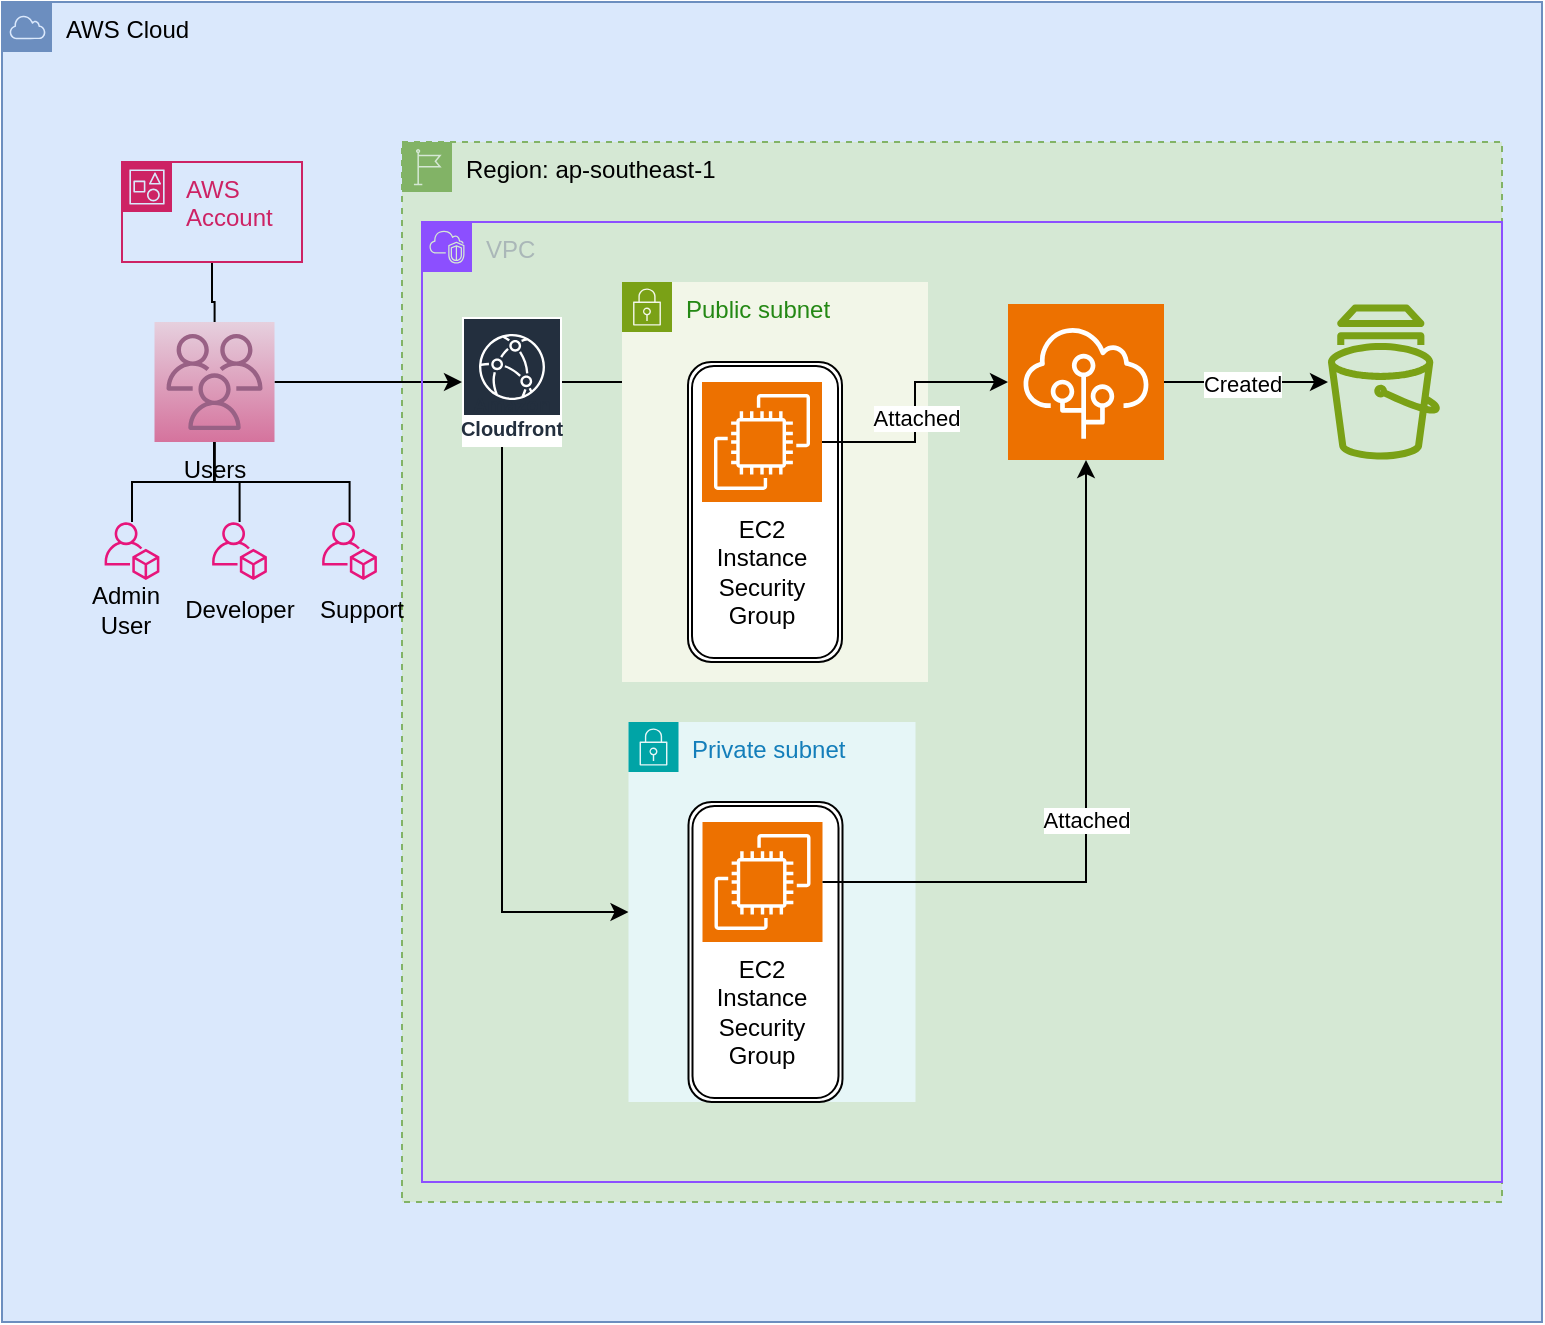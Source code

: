 <mxfile version="26.0.16" pages="3">
  <diagram id="E339DQAJ5kTuI9TEeR54" name="sampler v3">
    <mxGraphModel dx="341" dy="127" grid="1" gridSize="10" guides="1" tooltips="1" connect="1" arrows="1" fold="1" page="1" pageScale="1" pageWidth="850" pageHeight="1100" math="0" shadow="0">
      <root>
        <mxCell id="0" />
        <mxCell id="1" parent="0" />
        <mxCell id="jfjeC_XJrHExVvDUodB2-1" value="AWS Cloud" style="sketch=0;outlineConnect=0;html=1;whiteSpace=wrap;fontSize=12;fontStyle=0;shape=mxgraph.aws4.group;grIcon=mxgraph.aws4.group_aws_cloud;verticalAlign=top;align=left;spacingLeft=30;dashed=0;fillColor=#dae8fc;strokeColor=#6c8ebf;" parent="1" vertex="1">
          <mxGeometry x="60" y="40" width="770" height="660" as="geometry" />
        </mxCell>
        <mxCell id="jfjeC_XJrHExVvDUodB2-19" style="edgeStyle=orthogonalEdgeStyle;rounded=0;orthogonalLoop=1;jettySize=auto;html=1;endArrow=none;startFill=0;" parent="1" source="jfjeC_XJrHExVvDUodB2-2" target="jfjeC_XJrHExVvDUodB2-17" edge="1">
          <mxGeometry relative="1" as="geometry" />
        </mxCell>
        <mxCell id="jfjeC_XJrHExVvDUodB2-2" value="AWS Account" style="points=[[0,0],[0.25,0],[0.5,0],[0.75,0],[1,0],[1,0.25],[1,0.5],[1,0.75],[1,1],[0.75,1],[0.5,1],[0.25,1],[0,1],[0,0.75],[0,0.5],[0,0.25]];outlineConnect=0;gradientColor=none;html=1;whiteSpace=wrap;fontSize=12;fontStyle=0;container=1;pointerEvents=0;collapsible=0;recursiveResize=0;shape=mxgraph.aws4.group;grIcon=mxgraph.aws4.group_account;strokeColor=#CD2264;fillColor=none;verticalAlign=top;align=left;spacingLeft=30;fontColor=#CD2264;dashed=0;" parent="1" vertex="1">
          <mxGeometry x="120" y="120" width="90" height="50" as="geometry" />
        </mxCell>
        <mxCell id="jfjeC_XJrHExVvDUodB2-3" value="" style="sketch=0;outlineConnect=0;fontColor=#232F3E;gradientColor=none;fillColor=#E7157B;strokeColor=none;dashed=0;verticalLabelPosition=bottom;verticalAlign=top;align=center;html=1;fontSize=12;fontStyle=0;aspect=fixed;pointerEvents=1;shape=mxgraph.aws4.organizations_account;movable=1;resizable=1;rotatable=1;deletable=1;editable=1;locked=0;connectable=1;" parent="1" vertex="1">
          <mxGeometry x="111.24" y="300" width="27.51" height="29" as="geometry" />
        </mxCell>
        <mxCell id="jfjeC_XJrHExVvDUodB2-23" style="edgeStyle=orthogonalEdgeStyle;rounded=0;orthogonalLoop=1;jettySize=auto;html=1;endArrow=none;startFill=0;" parent="1" source="jfjeC_XJrHExVvDUodB2-14" target="jfjeC_XJrHExVvDUodB2-17" edge="1">
          <mxGeometry relative="1" as="geometry" />
        </mxCell>
        <mxCell id="jfjeC_XJrHExVvDUodB2-14" value="" style="sketch=0;outlineConnect=0;fontColor=#232F3E;gradientColor=none;fillColor=#E7157B;strokeColor=none;dashed=0;verticalLabelPosition=bottom;verticalAlign=top;align=center;html=1;fontSize=12;fontStyle=0;aspect=fixed;pointerEvents=1;shape=mxgraph.aws4.organizations_account;movable=1;resizable=1;rotatable=1;deletable=1;editable=1;locked=0;connectable=1;" parent="1" vertex="1">
          <mxGeometry x="165" y="300" width="27.51" height="29" as="geometry" />
        </mxCell>
        <mxCell id="jfjeC_XJrHExVvDUodB2-24" style="edgeStyle=orthogonalEdgeStyle;rounded=0;orthogonalLoop=1;jettySize=auto;html=1;endArrow=none;startFill=0;" parent="1" source="jfjeC_XJrHExVvDUodB2-15" target="jfjeC_XJrHExVvDUodB2-17" edge="1">
          <mxGeometry relative="1" as="geometry">
            <Array as="points">
              <mxPoint x="234" y="280" />
              <mxPoint x="166" y="280" />
            </Array>
          </mxGeometry>
        </mxCell>
        <mxCell id="jfjeC_XJrHExVvDUodB2-15" value="" style="sketch=0;outlineConnect=0;fontColor=#232F3E;gradientColor=none;fillColor=#E7157B;strokeColor=none;dashed=0;verticalLabelPosition=bottom;verticalAlign=top;align=center;html=1;fontSize=12;fontStyle=0;aspect=fixed;pointerEvents=1;shape=mxgraph.aws4.organizations_account;movable=1;resizable=1;rotatable=1;deletable=1;editable=1;locked=0;connectable=1;" parent="1" vertex="1">
          <mxGeometry x="220" y="300" width="27.51" height="29" as="geometry" />
        </mxCell>
        <mxCell id="3nYx03aDLwxbxdVLtdMC-10" value="Region:&amp;nbsp;ap-southeast-1" style="sketch=0;outlineConnect=0;html=1;whiteSpace=wrap;fontSize=12;fontStyle=0;shape=mxgraph.aws4.group;grIcon=mxgraph.aws4.group_region;strokeColor=#82b366;fillColor=#d5e8d4;verticalAlign=top;align=left;spacingLeft=30;dashed=1;" parent="1" vertex="1">
          <mxGeometry x="260" y="110" width="550" height="530" as="geometry" />
        </mxCell>
        <mxCell id="T5NTqcIiXpAgQYmRjw6J-5" value="&lt;div&gt;&lt;br&gt;&lt;/div&gt;" style="edgeStyle=orthogonalEdgeStyle;rounded=0;orthogonalLoop=1;jettySize=auto;html=1;" parent="1" source="jfjeC_XJrHExVvDUodB2-17" target="3nYx03aDLwxbxdVLtdMC-1" edge="1">
          <mxGeometry relative="1" as="geometry">
            <mxPoint x="347" y="230.0" as="targetPoint" />
          </mxGeometry>
        </mxCell>
        <mxCell id="jfjeC_XJrHExVvDUodB2-17" value="Users" style="sketch=0;outlineConnect=0;dashed=0;verticalLabelPosition=bottom;verticalAlign=top;align=center;html=1;fontSize=12;fontStyle=0;aspect=fixed;shape=mxgraph.aws4.resourceIcon;resIcon=mxgraph.aws4.users;fillColor=#e6d0de;strokeColor=#996185;gradientColor=#d5739d;" parent="1" vertex="1">
          <mxGeometry x="136.25" y="200" width="60" height="60" as="geometry" />
        </mxCell>
        <mxCell id="jfjeC_XJrHExVvDUodB2-20" style="edgeStyle=orthogonalEdgeStyle;rounded=0;orthogonalLoop=1;jettySize=auto;html=1;endArrow=none;startFill=0;" parent="1" source="jfjeC_XJrHExVvDUodB2-17" target="jfjeC_XJrHExVvDUodB2-3" edge="1">
          <mxGeometry relative="1" as="geometry">
            <mxPoint x="175" y="180" as="sourcePoint" />
            <mxPoint x="176" y="210" as="targetPoint" />
          </mxGeometry>
        </mxCell>
        <mxCell id="jfjeC_XJrHExVvDUodB2-25" value="Admin User" style="text;html=1;align=center;verticalAlign=middle;whiteSpace=wrap;rounded=0;" parent="1" vertex="1">
          <mxGeometry x="92.49" y="329" width="60" height="30" as="geometry" />
        </mxCell>
        <mxCell id="jfjeC_XJrHExVvDUodB2-26" value="Developer" style="text;html=1;align=center;verticalAlign=middle;whiteSpace=wrap;rounded=0;" parent="1" vertex="1">
          <mxGeometry x="148.76" y="329" width="60" height="30" as="geometry" />
        </mxCell>
        <mxCell id="jfjeC_XJrHExVvDUodB2-27" value="Support" style="text;html=1;align=center;verticalAlign=middle;whiteSpace=wrap;rounded=0;" parent="1" vertex="1">
          <mxGeometry x="210" y="329" width="60" height="30" as="geometry" />
        </mxCell>
        <mxCell id="3nYx03aDLwxbxdVLtdMC-9" style="edgeStyle=orthogonalEdgeStyle;rounded=0;orthogonalLoop=1;jettySize=auto;html=1;" parent="1" source="3nYx03aDLwxbxdVLtdMC-1" edge="1">
          <mxGeometry relative="1" as="geometry">
            <mxPoint x="380" y="230" as="targetPoint" />
          </mxGeometry>
        </mxCell>
        <mxCell id="tgu0qqnl5eAf6Ne1vrFx-19" style="edgeStyle=orthogonalEdgeStyle;rounded=0;orthogonalLoop=1;jettySize=auto;html=1;" edge="1" parent="1" source="3nYx03aDLwxbxdVLtdMC-1" target="tgu0qqnl5eAf6Ne1vrFx-16">
          <mxGeometry relative="1" as="geometry">
            <Array as="points">
              <mxPoint x="310" y="495" />
            </Array>
          </mxGeometry>
        </mxCell>
        <mxCell id="3nYx03aDLwxbxdVLtdMC-1" value="Amazon Cloudfront" style="sketch=0;outlineConnect=0;fontColor=#232F3E;gradientColor=none;strokeColor=#ffffff;fillColor=#232F3E;dashed=0;verticalLabelPosition=middle;verticalAlign=bottom;align=center;html=1;whiteSpace=wrap;fontSize=10;fontStyle=1;spacing=3;shape=mxgraph.aws4.productIcon;prIcon=mxgraph.aws4.cloudfront;" parent="1" vertex="1">
          <mxGeometry x="290" y="197.5" width="50" height="65" as="geometry" />
        </mxCell>
        <mxCell id="3nYx03aDLwxbxdVLtdMC-5" style="edgeStyle=orthogonalEdgeStyle;rounded=0;orthogonalLoop=1;jettySize=auto;html=1;" parent="1" source="3nYx03aDLwxbxdVLtdMC-7" target="3nYx03aDLwxbxdVLtdMC-8" edge="1">
          <mxGeometry relative="1" as="geometry" />
        </mxCell>
        <mxCell id="3nYx03aDLwxbxdVLtdMC-6" value="Created" style="edgeLabel;html=1;align=center;verticalAlign=middle;resizable=0;points=[];" parent="3nYx03aDLwxbxdVLtdMC-5" vertex="1" connectable="0">
          <mxGeometry x="-0.057" y="-1" relative="1" as="geometry">
            <mxPoint as="offset" />
          </mxGeometry>
        </mxCell>
        <mxCell id="3nYx03aDLwxbxdVLtdMC-7" value="" style="sketch=0;points=[[0,0,0],[0.25,0,0],[0.5,0,0],[0.75,0,0],[1,0,0],[0,1,0],[0.25,1,0],[0.5,1,0],[0.75,1,0],[1,1,0],[0,0.25,0],[0,0.5,0],[0,0.75,0],[1,0.25,0],[1,0.5,0],[1,0.75,0]];outlineConnect=0;fontColor=#232F3E;fillColor=#ED7100;strokeColor=#ffffff;dashed=0;verticalLabelPosition=bottom;verticalAlign=top;align=center;html=1;fontSize=12;fontStyle=0;aspect=fixed;shape=mxgraph.aws4.resourceIcon;resIcon=mxgraph.aws4.elastic_beanstalk;" parent="1" vertex="1">
          <mxGeometry x="563" y="191" width="78" height="78" as="geometry" />
        </mxCell>
        <mxCell id="3nYx03aDLwxbxdVLtdMC-8" value="" style="sketch=0;outlineConnect=0;fontColor=#232F3E;gradientColor=none;fillColor=#7AA116;strokeColor=none;dashed=0;verticalLabelPosition=bottom;verticalAlign=top;align=center;html=1;fontSize=12;fontStyle=0;aspect=fixed;pointerEvents=1;shape=mxgraph.aws4.snapshot;" parent="1" vertex="1">
          <mxGeometry x="723" y="191" width="56" height="78" as="geometry" />
        </mxCell>
        <mxCell id="tgu0qqnl5eAf6Ne1vrFx-3" value="VPC" style="points=[[0,0],[0.25,0],[0.5,0],[0.75,0],[1,0],[1,0.25],[1,0.5],[1,0.75],[1,1],[0.75,1],[0.5,1],[0.25,1],[0,1],[0,0.75],[0,0.5],[0,0.25]];outlineConnect=0;gradientColor=none;html=1;whiteSpace=wrap;fontSize=12;fontStyle=0;container=1;pointerEvents=0;collapsible=0;recursiveResize=0;shape=mxgraph.aws4.group;grIcon=mxgraph.aws4.group_vpc2;strokeColor=#8C4FFF;fillColor=none;verticalAlign=top;align=left;spacingLeft=30;fontColor=#AAB7B8;dashed=0;" vertex="1" parent="1">
          <mxGeometry x="270" y="150" width="540" height="480" as="geometry" />
        </mxCell>
        <mxCell id="tgu0qqnl5eAf6Ne1vrFx-4" value="Public subnet" style="points=[[0,0],[0.25,0],[0.5,0],[0.75,0],[1,0],[1,0.25],[1,0.5],[1,0.75],[1,1],[0.75,1],[0.5,1],[0.25,1],[0,1],[0,0.75],[0,0.5],[0,0.25]];outlineConnect=0;gradientColor=none;html=1;whiteSpace=wrap;fontSize=12;fontStyle=0;container=1;pointerEvents=0;collapsible=0;recursiveResize=0;shape=mxgraph.aws4.group;grIcon=mxgraph.aws4.group_security_group;grStroke=0;strokeColor=#7AA116;fillColor=#F2F6E8;verticalAlign=top;align=left;spacingLeft=30;fontColor=#248814;dashed=0;" vertex="1" parent="tgu0qqnl5eAf6Ne1vrFx-3">
          <mxGeometry x="100" y="30" width="153" height="200" as="geometry" />
        </mxCell>
        <mxCell id="tgu0qqnl5eAf6Ne1vrFx-10" value="" style="shape=ext;double=1;rounded=1;whiteSpace=wrap;html=1;strokeColor=light-dark(#000000,#FF0200);" vertex="1" parent="tgu0qqnl5eAf6Ne1vrFx-4">
          <mxGeometry x="33" y="40" width="77" height="150" as="geometry" />
        </mxCell>
        <mxCell id="tgu0qqnl5eAf6Ne1vrFx-9" value="EC2 Instance Security Group" style="text;html=1;align=center;verticalAlign=middle;whiteSpace=wrap;rounded=0;" vertex="1" parent="tgu0qqnl5eAf6Ne1vrFx-4">
          <mxGeometry x="40" y="130" width="60" height="30" as="geometry" />
        </mxCell>
        <mxCell id="tgu0qqnl5eAf6Ne1vrFx-8" value="" style="sketch=0;points=[[0,0,0],[0.25,0,0],[0.5,0,0],[0.75,0,0],[1,0,0],[0,1,0],[0.25,1,0],[0.5,1,0],[0.75,1,0],[1,1,0],[0,0.25,0],[0,0.5,0],[0,0.75,0],[1,0.25,0],[1,0.5,0],[1,0.75,0]];outlineConnect=0;fontColor=#232F3E;fillColor=#ED7100;strokeColor=#ffffff;dashed=0;verticalLabelPosition=bottom;verticalAlign=top;align=center;html=1;fontSize=12;fontStyle=0;aspect=fixed;shape=mxgraph.aws4.resourceIcon;resIcon=mxgraph.aws4.ec2;" vertex="1" parent="tgu0qqnl5eAf6Ne1vrFx-4">
          <mxGeometry x="40" y="50" width="60" height="60" as="geometry" />
        </mxCell>
        <mxCell id="3nYx03aDLwxbxdVLtdMC-2" style="edgeStyle=orthogonalEdgeStyle;rounded=0;orthogonalLoop=1;jettySize=auto;html=1;exitX=1;exitY=0.5;exitDx=0;exitDy=0;exitPerimeter=0;" parent="1" source="tgu0qqnl5eAf6Ne1vrFx-8" target="3nYx03aDLwxbxdVLtdMC-7" edge="1">
          <mxGeometry relative="1" as="geometry">
            <mxPoint x="458" y="230" as="sourcePoint" />
          </mxGeometry>
        </mxCell>
        <mxCell id="3nYx03aDLwxbxdVLtdMC-3" value="Attached" style="edgeLabel;html=1;align=center;verticalAlign=middle;resizable=0;points=[];" parent="3nYx03aDLwxbxdVLtdMC-2" vertex="1" connectable="0">
          <mxGeometry x="-0.045" relative="1" as="geometry">
            <mxPoint as="offset" />
          </mxGeometry>
        </mxCell>
        <mxCell id="tgu0qqnl5eAf6Ne1vrFx-16" value="Private subnet" style="points=[[0,0],[0.25,0],[0.5,0],[0.75,0],[1,0],[1,0.25],[1,0.5],[1,0.75],[1,1],[0.75,1],[0.5,1],[0.25,1],[0,1],[0,0.75],[0,0.5],[0,0.25]];outlineConnect=0;gradientColor=none;html=1;whiteSpace=wrap;fontSize=12;fontStyle=0;container=1;pointerEvents=0;collapsible=0;recursiveResize=0;shape=mxgraph.aws4.group;grIcon=mxgraph.aws4.group_security_group;grStroke=0;strokeColor=#00A4A6;fillColor=#E6F6F7;verticalAlign=top;align=left;spacingLeft=30;fontColor=#147EBA;dashed=0;" vertex="1" parent="1">
          <mxGeometry x="373.25" y="400" width="143.5" height="190" as="geometry" />
        </mxCell>
        <mxCell id="tgu0qqnl5eAf6Ne1vrFx-12" value="" style="shape=ext;double=1;rounded=1;whiteSpace=wrap;html=1;strokeColor=light-dark(#000000,#FF0200);" vertex="1" parent="tgu0qqnl5eAf6Ne1vrFx-16">
          <mxGeometry x="30" y="40" width="77" height="150" as="geometry" />
        </mxCell>
        <mxCell id="tgu0qqnl5eAf6Ne1vrFx-13" value="EC2 Instance Security Group" style="text;html=1;align=center;verticalAlign=middle;whiteSpace=wrap;rounded=0;" vertex="1" parent="tgu0qqnl5eAf6Ne1vrFx-16">
          <mxGeometry x="37" y="130" width="60" height="30" as="geometry" />
        </mxCell>
        <mxCell id="tgu0qqnl5eAf6Ne1vrFx-14" value="" style="sketch=0;points=[[0,0,0],[0.25,0,0],[0.5,0,0],[0.75,0,0],[1,0,0],[0,1,0],[0.25,1,0],[0.5,1,0],[0.75,1,0],[1,1,0],[0,0.25,0],[0,0.5,0],[0,0.75,0],[1,0.25,0],[1,0.5,0],[1,0.75,0]];outlineConnect=0;fontColor=#232F3E;fillColor=#ED7100;strokeColor=#ffffff;dashed=0;verticalLabelPosition=bottom;verticalAlign=top;align=center;html=1;fontSize=12;fontStyle=0;aspect=fixed;shape=mxgraph.aws4.resourceIcon;resIcon=mxgraph.aws4.ec2;" vertex="1" parent="tgu0qqnl5eAf6Ne1vrFx-16">
          <mxGeometry x="37" y="50" width="60" height="60" as="geometry" />
        </mxCell>
        <mxCell id="tgu0qqnl5eAf6Ne1vrFx-17" style="edgeStyle=orthogonalEdgeStyle;rounded=0;orthogonalLoop=1;jettySize=auto;html=1;" edge="1" parent="1" source="tgu0qqnl5eAf6Ne1vrFx-14" target="3nYx03aDLwxbxdVLtdMC-7">
          <mxGeometry relative="1" as="geometry">
            <mxPoint x="480" y="270" as="sourcePoint" />
            <mxPoint x="573" y="240" as="targetPoint" />
          </mxGeometry>
        </mxCell>
        <mxCell id="tgu0qqnl5eAf6Ne1vrFx-18" value="Attached" style="edgeLabel;html=1;align=center;verticalAlign=middle;resizable=0;points=[];" vertex="1" connectable="0" parent="tgu0qqnl5eAf6Ne1vrFx-17">
          <mxGeometry x="-0.045" relative="1" as="geometry">
            <mxPoint as="offset" />
          </mxGeometry>
        </mxCell>
      </root>
    </mxGraphModel>
  </diagram>
  <diagram name="v1" id="xpe27I78BW6T5LH5pNLx">
    <mxGraphModel dx="2153" dy="780" grid="1" gridSize="10" guides="1" tooltips="1" connect="1" arrows="1" fold="1" page="1" pageScale="1" pageWidth="850" pageHeight="1100" math="0" shadow="0">
      <root>
        <mxCell id="0" />
        <mxCell id="1" parent="0" />
        <mxCell id="c6FaymkkDzmxYYNCoGBe-19" style="edgeStyle=orthogonalEdgeStyle;rounded=0;orthogonalLoop=1;jettySize=auto;html=1;" parent="1" source="c6FaymkkDzmxYYNCoGBe-1" target="c6FaymkkDzmxYYNCoGBe-3" edge="1">
          <mxGeometry relative="1" as="geometry" />
        </mxCell>
        <mxCell id="W9lNjf555CTs6uJydB0y-2" style="edgeStyle=orthogonalEdgeStyle;rounded=0;orthogonalLoop=1;jettySize=auto;html=1;dashed=1;dashPattern=1 1;endArrow=none;startFill=0;" parent="1" source="c6FaymkkDzmxYYNCoGBe-1" target="W9lNjf555CTs6uJydB0y-1" edge="1">
          <mxGeometry relative="1" as="geometry" />
        </mxCell>
        <mxCell id="c6FaymkkDzmxYYNCoGBe-1" value="" style="sketch=0;points=[[0,0,0],[0.25,0,0],[0.5,0,0],[0.75,0,0],[1,0,0],[0,1,0],[0.25,1,0],[0.5,1,0],[0.75,1,0],[1,1,0],[0,0.25,0],[0,0.5,0],[0,0.75,0],[1,0.25,0],[1,0.5,0],[1,0.75,0]];outlineConnect=0;fontColor=#232F3E;fillColor=#7AA116;strokeColor=#ffffff;dashed=0;verticalLabelPosition=bottom;verticalAlign=top;align=center;html=1;fontSize=12;fontStyle=0;aspect=fixed;shape=mxgraph.aws4.resourceIcon;resIcon=mxgraph.aws4.s3;" parent="1" vertex="1">
          <mxGeometry x="293.25" y="514.75" width="78" height="78" as="geometry" />
        </mxCell>
        <mxCell id="c6FaymkkDzmxYYNCoGBe-12" style="edgeStyle=orthogonalEdgeStyle;rounded=0;orthogonalLoop=1;jettySize=auto;html=1;" parent="1" source="c6FaymkkDzmxYYNCoGBe-2" target="c6FaymkkDzmxYYNCoGBe-3" edge="1">
          <mxGeometry relative="1" as="geometry" />
        </mxCell>
        <mxCell id="c6FaymkkDzmxYYNCoGBe-17" style="edgeStyle=orthogonalEdgeStyle;rounded=0;orthogonalLoop=1;jettySize=auto;html=1;" parent="1" source="c6FaymkkDzmxYYNCoGBe-2" target="c6FaymkkDzmxYYNCoGBe-5" edge="1">
          <mxGeometry relative="1" as="geometry">
            <Array as="points">
              <mxPoint x="756" y="341" />
            </Array>
          </mxGeometry>
        </mxCell>
        <mxCell id="c6FaymkkDzmxYYNCoGBe-18" value="Fetch Data from RDS" style="edgeLabel;html=1;align=center;verticalAlign=middle;resizable=0;points=[];" parent="c6FaymkkDzmxYYNCoGBe-17" vertex="1" connectable="0">
          <mxGeometry x="-0.366" y="3" relative="1" as="geometry">
            <mxPoint x="30" y="82" as="offset" />
          </mxGeometry>
        </mxCell>
        <mxCell id="c6FaymkkDzmxYYNCoGBe-2" value="" style="outlineConnect=0;dashed=0;verticalLabelPosition=bottom;verticalAlign=top;align=center;html=1;shape=mxgraph.aws3.ec2;fillColor=#F58534;gradientColor=none;" parent="1" vertex="1">
          <mxGeometry x="546.25" y="294.75" width="76.5" height="93" as="geometry" />
        </mxCell>
        <mxCell id="c6FaymkkDzmxYYNCoGBe-13" style="edgeStyle=orthogonalEdgeStyle;rounded=0;orthogonalLoop=1;jettySize=auto;html=1;" parent="1" source="c6FaymkkDzmxYYNCoGBe-2" target="c6FaymkkDzmxYYNCoGBe-1" edge="1">
          <mxGeometry relative="1" as="geometry">
            <Array as="points">
              <mxPoint x="570" y="553.75" />
            </Array>
          </mxGeometry>
        </mxCell>
        <mxCell id="c6FaymkkDzmxYYNCoGBe-15" value="Fetch Data from S3" style="edgeLabel;html=1;align=center;verticalAlign=middle;resizable=0;points=[];" parent="c6FaymkkDzmxYYNCoGBe-13" vertex="1" connectable="0">
          <mxGeometry x="-0.133" y="2" relative="1" as="geometry">
            <mxPoint y="-86" as="offset" />
          </mxGeometry>
        </mxCell>
        <mxCell id="c6FaymkkDzmxYYNCoGBe-26" style="edgeStyle=orthogonalEdgeStyle;rounded=0;orthogonalLoop=1;jettySize=auto;html=1;" parent="1" source="c6FaymkkDzmxYYNCoGBe-3" target="c6FaymkkDzmxYYNCoGBe-23" edge="1">
          <mxGeometry relative="1" as="geometry" />
        </mxCell>
        <mxCell id="c6FaymkkDzmxYYNCoGBe-3" value="" style="outlineConnect=0;dashed=0;verticalLabelPosition=bottom;verticalAlign=top;align=center;html=1;shape=mxgraph.aws3.cloudfront;fillColor=#F58536;gradientColor=none;" parent="1" vertex="1">
          <mxGeometry x="294" y="294.75" width="76.5" height="93" as="geometry" />
        </mxCell>
        <mxCell id="c6FaymkkDzmxYYNCoGBe-5" value="" style="outlineConnect=0;dashed=0;verticalLabelPosition=bottom;verticalAlign=top;align=center;html=1;shape=mxgraph.aws3.rds;fillColor=#2E73B8;gradientColor=none;" parent="1" vertex="1">
          <mxGeometry x="720" y="511.75" width="72" height="81" as="geometry" />
        </mxCell>
        <mxCell id="c6FaymkkDzmxYYNCoGBe-9" style="edgeStyle=orthogonalEdgeStyle;rounded=0;orthogonalLoop=1;jettySize=auto;html=1;" parent="1" source="c6FaymkkDzmxYYNCoGBe-8" target="c6FaymkkDzmxYYNCoGBe-23" edge="1">
          <mxGeometry relative="1" as="geometry">
            <mxPoint x="-270" y="109" as="targetPoint" />
          </mxGeometry>
        </mxCell>
        <mxCell id="c6FaymkkDzmxYYNCoGBe-8" value="" style="sketch=0;outlineConnect=0;fontColor=#232F3E;gradientColor=none;fillColor=#232F3D;strokeColor=none;dashed=0;verticalLabelPosition=bottom;verticalAlign=top;align=center;html=1;fontSize=12;fontStyle=0;aspect=fixed;pointerEvents=1;shape=mxgraph.aws4.users;" parent="1" vertex="1">
          <mxGeometry x="-340" y="111" width="78" height="78" as="geometry" />
        </mxCell>
        <mxCell id="c6FaymkkDzmxYYNCoGBe-24" style="edgeStyle=orthogonalEdgeStyle;rounded=0;orthogonalLoop=1;jettySize=auto;html=1;" parent="1" source="c6FaymkkDzmxYYNCoGBe-23" target="c6FaymkkDzmxYYNCoGBe-2" edge="1">
          <mxGeometry relative="1" as="geometry">
            <mxPoint x="70.0" y="174.827" as="sourcePoint" />
            <mxPoint x="300" y="150.111" as="targetPoint" />
          </mxGeometry>
        </mxCell>
        <mxCell id="c6FaymkkDzmxYYNCoGBe-23" value="" style="image;aspect=fixed;perimeter=ellipsePerimeter;html=1;align=center;shadow=0;dashed=0;fontColor=#4277BB;labelBackgroundColor=default;fontSize=12;spacingTop=3;image=img/lib/ibm/users/browser.svg;" parent="1" vertex="1">
          <mxGeometry x="-110" y="60" width="180" height="180" as="geometry" />
        </mxCell>
        <mxCell id="c6FaymkkDzmxYYNCoGBe-29" style="edgeStyle=orthogonalEdgeStyle;rounded=0;orthogonalLoop=1;jettySize=auto;html=1;" parent="1" source="c6FaymkkDzmxYYNCoGBe-28" target="c6FaymkkDzmxYYNCoGBe-1" edge="1">
          <mxGeometry relative="1" as="geometry" />
        </mxCell>
        <mxCell id="c6FaymkkDzmxYYNCoGBe-28" value="" style="points=[];aspect=fixed;html=1;align=center;shadow=0;dashed=0;fillColor=#FF6A00;strokeColor=none;shape=mxgraph.alibaba_cloud.dbs_database_backup;" parent="1" vertex="1">
          <mxGeometry x="278.73" y="700" width="107.04" height="100" as="geometry" />
        </mxCell>
        <mxCell id="oeYRw5XU4TpE4Uy6NgoU-7" value="Cloudfront" style="text;html=1;align=center;verticalAlign=middle;resizable=0;points=[];autosize=1;strokeColor=none;fillColor=none;" parent="1" vertex="1">
          <mxGeometry x="290" y="258" width="80" height="30" as="geometry" />
        </mxCell>
        <mxCell id="oeYRw5XU4TpE4Uy6NgoU-9" value="EC2" style="text;html=1;align=center;verticalAlign=middle;resizable=0;points=[];autosize=1;strokeColor=none;fillColor=none;" parent="1" vertex="1">
          <mxGeometry x="585" y="258" width="50" height="30" as="geometry" />
        </mxCell>
        <mxCell id="oeYRw5XU4TpE4Uy6NgoU-10" value="AWS S3" style="text;html=1;align=center;verticalAlign=middle;resizable=0;points=[];autosize=1;strokeColor=none;fillColor=none;" parent="1" vertex="1">
          <mxGeometry x="325" y="588" width="70" height="30" as="geometry" />
        </mxCell>
        <mxCell id="oeYRw5XU4TpE4Uy6NgoU-11" value="DBS Database Backup" style="text;html=1;align=center;verticalAlign=middle;resizable=0;points=[];autosize=1;strokeColor=none;fillColor=none;" parent="1" vertex="1">
          <mxGeometry x="385.77" y="720" width="150" height="30" as="geometry" />
        </mxCell>
        <mxCell id="oeYRw5XU4TpE4Uy6NgoU-12" value="RDS" style="text;html=1;align=center;verticalAlign=middle;resizable=0;points=[];autosize=1;strokeColor=none;fillColor=none;" parent="1" vertex="1">
          <mxGeometry x="715" y="588" width="50" height="30" as="geometry" />
        </mxCell>
        <mxCell id="W9lNjf555CTs6uJydB0y-1" value="&lt;div&gt;Product Images 75GB&lt;span style=&quot;white-space:pre&quot;&gt;&#x9;&lt;/span&gt;&lt;br&gt;&lt;span style=&quot;background-color: transparent; color: light-dark(rgb(0, 0, 0), rgb(255, 255, 255));&quot;&gt;System Files &lt;/span&gt;&lt;span style=&quot;background-color: transparent; color: light-dark(rgb(0, 0, 0), rgb(255, 255, 255));&quot;&gt;10GB&lt;/span&gt;&lt;span style=&quot;background-color: transparent; color: light-dark(rgb(0, 0, 0), rgb(255, 255, 255)); white-space: pre;&quot;&gt;&#x9;&lt;/span&gt;&lt;/div&gt;&lt;div&gt;Customer Data 15GB&lt;/div&gt;" style="shape=note;whiteSpace=wrap;html=1;backgroundOutline=1;darkOpacity=0.05;" parent="1" vertex="1">
          <mxGeometry x="20" y="514.75" width="180" height="76.25" as="geometry" />
        </mxCell>
      </root>
    </mxGraphModel>
  </diagram>
  <diagram id="f5rmibWBp11kq-y7-Xri" name="Page-2">
    <mxGraphModel dx="2674" dy="1092" grid="1" gridSize="10" guides="1" tooltips="1" connect="1" arrows="1" fold="1" page="1" pageScale="1" pageWidth="850" pageHeight="1100" math="0" shadow="0">
      <root>
        <mxCell id="0" />
        <mxCell id="1" parent="0" />
        <mxCell id="Ltfv50r-_Mx9FWOf0oyQ-1" style="edgeStyle=orthogonalEdgeStyle;rounded=0;orthogonalLoop=1;jettySize=auto;html=1;" edge="1" parent="1" source="Ltfv50r-_Mx9FWOf0oyQ-3" target="Ltfv50r-_Mx9FWOf0oyQ-11">
          <mxGeometry relative="1" as="geometry" />
        </mxCell>
        <mxCell id="Ltfv50r-_Mx9FWOf0oyQ-2" style="edgeStyle=orthogonalEdgeStyle;rounded=0;orthogonalLoop=1;jettySize=auto;html=1;dashed=1;dashPattern=1 1;endArrow=none;startFill=0;" edge="1" parent="1" source="Ltfv50r-_Mx9FWOf0oyQ-3" target="Ltfv50r-_Mx9FWOf0oyQ-24">
          <mxGeometry relative="1" as="geometry" />
        </mxCell>
        <mxCell id="Ltfv50r-_Mx9FWOf0oyQ-3" value="" style="sketch=0;points=[[0,0,0],[0.25,0,0],[0.5,0,0],[0.75,0,0],[1,0,0],[0,1,0],[0.25,1,0],[0.5,1,0],[0.75,1,0],[1,1,0],[0,0.25,0],[0,0.5,0],[0,0.75,0],[1,0.25,0],[1,0.5,0],[1,0.75,0]];outlineConnect=0;fontColor=#232F3E;fillColor=#7AA116;strokeColor=#ffffff;dashed=0;verticalLabelPosition=bottom;verticalAlign=top;align=center;html=1;fontSize=12;fontStyle=0;aspect=fixed;shape=mxgraph.aws4.resourceIcon;resIcon=mxgraph.aws4.s3;" vertex="1" parent="1">
          <mxGeometry x="293.25" y="514.75" width="78" height="78" as="geometry" />
        </mxCell>
        <mxCell id="Ltfv50r-_Mx9FWOf0oyQ-4" style="edgeStyle=orthogonalEdgeStyle;rounded=0;orthogonalLoop=1;jettySize=auto;html=1;" edge="1" parent="1" source="Ltfv50r-_Mx9FWOf0oyQ-7" target="Ltfv50r-_Mx9FWOf0oyQ-11">
          <mxGeometry relative="1" as="geometry" />
        </mxCell>
        <mxCell id="Ltfv50r-_Mx9FWOf0oyQ-5" style="edgeStyle=orthogonalEdgeStyle;rounded=0;orthogonalLoop=1;jettySize=auto;html=1;" edge="1" parent="1" source="Ltfv50r-_Mx9FWOf0oyQ-7" target="Ltfv50r-_Mx9FWOf0oyQ-12">
          <mxGeometry relative="1" as="geometry">
            <Array as="points">
              <mxPoint x="756" y="341" />
            </Array>
          </mxGeometry>
        </mxCell>
        <mxCell id="Ltfv50r-_Mx9FWOf0oyQ-6" value="Fetch Data from RDS" style="edgeLabel;html=1;align=center;verticalAlign=middle;resizable=0;points=[];" vertex="1" connectable="0" parent="Ltfv50r-_Mx9FWOf0oyQ-5">
          <mxGeometry x="-0.366" y="3" relative="1" as="geometry">
            <mxPoint x="30" y="82" as="offset" />
          </mxGeometry>
        </mxCell>
        <mxCell id="Ltfv50r-_Mx9FWOf0oyQ-7" value="" style="outlineConnect=0;dashed=0;verticalLabelPosition=bottom;verticalAlign=top;align=center;html=1;shape=mxgraph.aws3.ec2;fillColor=#F58534;gradientColor=none;" vertex="1" parent="1">
          <mxGeometry x="546.25" y="294.75" width="76.5" height="93" as="geometry" />
        </mxCell>
        <mxCell id="Ltfv50r-_Mx9FWOf0oyQ-8" style="edgeStyle=orthogonalEdgeStyle;rounded=0;orthogonalLoop=1;jettySize=auto;html=1;" edge="1" parent="1" source="Ltfv50r-_Mx9FWOf0oyQ-7" target="Ltfv50r-_Mx9FWOf0oyQ-3">
          <mxGeometry relative="1" as="geometry">
            <Array as="points">
              <mxPoint x="570" y="553.75" />
            </Array>
          </mxGeometry>
        </mxCell>
        <mxCell id="Ltfv50r-_Mx9FWOf0oyQ-9" value="Fetch Data from S3" style="edgeLabel;html=1;align=center;verticalAlign=middle;resizable=0;points=[];" vertex="1" connectable="0" parent="Ltfv50r-_Mx9FWOf0oyQ-8">
          <mxGeometry x="-0.133" y="2" relative="1" as="geometry">
            <mxPoint y="-86" as="offset" />
          </mxGeometry>
        </mxCell>
        <mxCell id="Ltfv50r-_Mx9FWOf0oyQ-10" style="edgeStyle=orthogonalEdgeStyle;rounded=0;orthogonalLoop=1;jettySize=auto;html=1;" edge="1" parent="1" source="Ltfv50r-_Mx9FWOf0oyQ-11" target="Ltfv50r-_Mx9FWOf0oyQ-16">
          <mxGeometry relative="1" as="geometry" />
        </mxCell>
        <mxCell id="Ltfv50r-_Mx9FWOf0oyQ-11" value="" style="outlineConnect=0;dashed=0;verticalLabelPosition=bottom;verticalAlign=top;align=center;html=1;shape=mxgraph.aws3.cloudfront;fillColor=#F58536;gradientColor=none;" vertex="1" parent="1">
          <mxGeometry x="294" y="294.75" width="76.5" height="93" as="geometry" />
        </mxCell>
        <mxCell id="Ltfv50r-_Mx9FWOf0oyQ-12" value="" style="outlineConnect=0;dashed=0;verticalLabelPosition=bottom;verticalAlign=top;align=center;html=1;shape=mxgraph.aws3.rds;fillColor=#2E73B8;gradientColor=none;" vertex="1" parent="1">
          <mxGeometry x="880" y="507" width="72" height="81" as="geometry" />
        </mxCell>
        <mxCell id="Ltfv50r-_Mx9FWOf0oyQ-13" style="edgeStyle=orthogonalEdgeStyle;rounded=0;orthogonalLoop=1;jettySize=auto;html=1;" edge="1" parent="1" source="Ltfv50r-_Mx9FWOf0oyQ-14" target="Ltfv50r-_Mx9FWOf0oyQ-16">
          <mxGeometry relative="1" as="geometry">
            <mxPoint x="-270" y="109" as="targetPoint" />
          </mxGeometry>
        </mxCell>
        <mxCell id="Ltfv50r-_Mx9FWOf0oyQ-14" value="" style="sketch=0;outlineConnect=0;fontColor=#232F3E;gradientColor=none;fillColor=#232F3D;strokeColor=none;dashed=0;verticalLabelPosition=bottom;verticalAlign=top;align=center;html=1;fontSize=12;fontStyle=0;aspect=fixed;pointerEvents=1;shape=mxgraph.aws4.users;" vertex="1" parent="1">
          <mxGeometry x="-340" y="111" width="78" height="78" as="geometry" />
        </mxCell>
        <mxCell id="Ltfv50r-_Mx9FWOf0oyQ-15" style="edgeStyle=orthogonalEdgeStyle;rounded=0;orthogonalLoop=1;jettySize=auto;html=1;" edge="1" parent="1" source="Ltfv50r-_Mx9FWOf0oyQ-16" target="Ltfv50r-_Mx9FWOf0oyQ-7">
          <mxGeometry relative="1" as="geometry">
            <mxPoint x="70.0" y="174.827" as="sourcePoint" />
            <mxPoint x="300" y="150.111" as="targetPoint" />
          </mxGeometry>
        </mxCell>
        <mxCell id="Ltfv50r-_Mx9FWOf0oyQ-16" value="" style="image;aspect=fixed;perimeter=ellipsePerimeter;html=1;align=center;shadow=0;dashed=0;fontColor=#4277BB;labelBackgroundColor=default;fontSize=12;spacingTop=3;image=img/lib/ibm/users/browser.svg;" vertex="1" parent="1">
          <mxGeometry x="-110" y="60" width="180" height="180" as="geometry" />
        </mxCell>
        <mxCell id="Ltfv50r-_Mx9FWOf0oyQ-17" style="edgeStyle=orthogonalEdgeStyle;rounded=0;orthogonalLoop=1;jettySize=auto;html=1;" edge="1" parent="1" source="Ltfv50r-_Mx9FWOf0oyQ-18" target="Ltfv50r-_Mx9FWOf0oyQ-3">
          <mxGeometry relative="1" as="geometry" />
        </mxCell>
        <mxCell id="Ltfv50r-_Mx9FWOf0oyQ-18" value="" style="points=[];aspect=fixed;html=1;align=center;shadow=0;dashed=0;fillColor=#FF6A00;strokeColor=none;shape=mxgraph.alibaba_cloud.dbs_database_backup;" vertex="1" parent="1">
          <mxGeometry x="278.73" y="700" width="107.04" height="100" as="geometry" />
        </mxCell>
        <mxCell id="Ltfv50r-_Mx9FWOf0oyQ-19" value="Cloudfront" style="text;html=1;align=center;verticalAlign=middle;resizable=0;points=[];autosize=1;strokeColor=none;fillColor=none;" vertex="1" parent="1">
          <mxGeometry x="290" y="258" width="80" height="30" as="geometry" />
        </mxCell>
        <mxCell id="Ltfv50r-_Mx9FWOf0oyQ-20" value="EC2" style="text;html=1;align=center;verticalAlign=middle;resizable=0;points=[];autosize=1;strokeColor=none;fillColor=none;" vertex="1" parent="1">
          <mxGeometry x="585" y="258" width="50" height="30" as="geometry" />
        </mxCell>
        <mxCell id="Ltfv50r-_Mx9FWOf0oyQ-21" value="AWS S3" style="text;html=1;align=center;verticalAlign=middle;resizable=0;points=[];autosize=1;strokeColor=none;fillColor=none;" vertex="1" parent="1">
          <mxGeometry x="325" y="588" width="70" height="30" as="geometry" />
        </mxCell>
        <mxCell id="Ltfv50r-_Mx9FWOf0oyQ-22" value="DBS Database Backup" style="text;html=1;align=center;verticalAlign=middle;resizable=0;points=[];autosize=1;strokeColor=none;fillColor=none;" vertex="1" parent="1">
          <mxGeometry x="385.77" y="720" width="150" height="30" as="geometry" />
        </mxCell>
        <mxCell id="Ltfv50r-_Mx9FWOf0oyQ-23" value="RDS" style="text;html=1;align=center;verticalAlign=middle;resizable=0;points=[];autosize=1;strokeColor=none;fillColor=none;" vertex="1" parent="1">
          <mxGeometry x="715" y="588" width="50" height="30" as="geometry" />
        </mxCell>
        <mxCell id="Ltfv50r-_Mx9FWOf0oyQ-24" value="&lt;div&gt;Product Images 75GB&lt;span style=&quot;white-space:pre&quot;&gt;&#x9;&lt;/span&gt;&lt;br&gt;&lt;span style=&quot;background-color: transparent; color: light-dark(rgb(0, 0, 0), rgb(255, 255, 255));&quot;&gt;System Files &lt;/span&gt;&lt;span style=&quot;background-color: transparent; color: light-dark(rgb(0, 0, 0), rgb(255, 255, 255));&quot;&gt;10GB&lt;/span&gt;&lt;span style=&quot;background-color: transparent; color: light-dark(rgb(0, 0, 0), rgb(255, 255, 255)); white-space: pre;&quot;&gt;&#x9;&lt;/span&gt;&lt;/div&gt;&lt;div&gt;Customer Data 15GB&lt;/div&gt;" style="shape=note;whiteSpace=wrap;html=1;backgroundOutline=1;darkOpacity=0.05;" vertex="1" parent="1">
          <mxGeometry x="20" y="514.75" width="180" height="76.25" as="geometry" />
        </mxCell>
      </root>
    </mxGraphModel>
  </diagram>
</mxfile>
